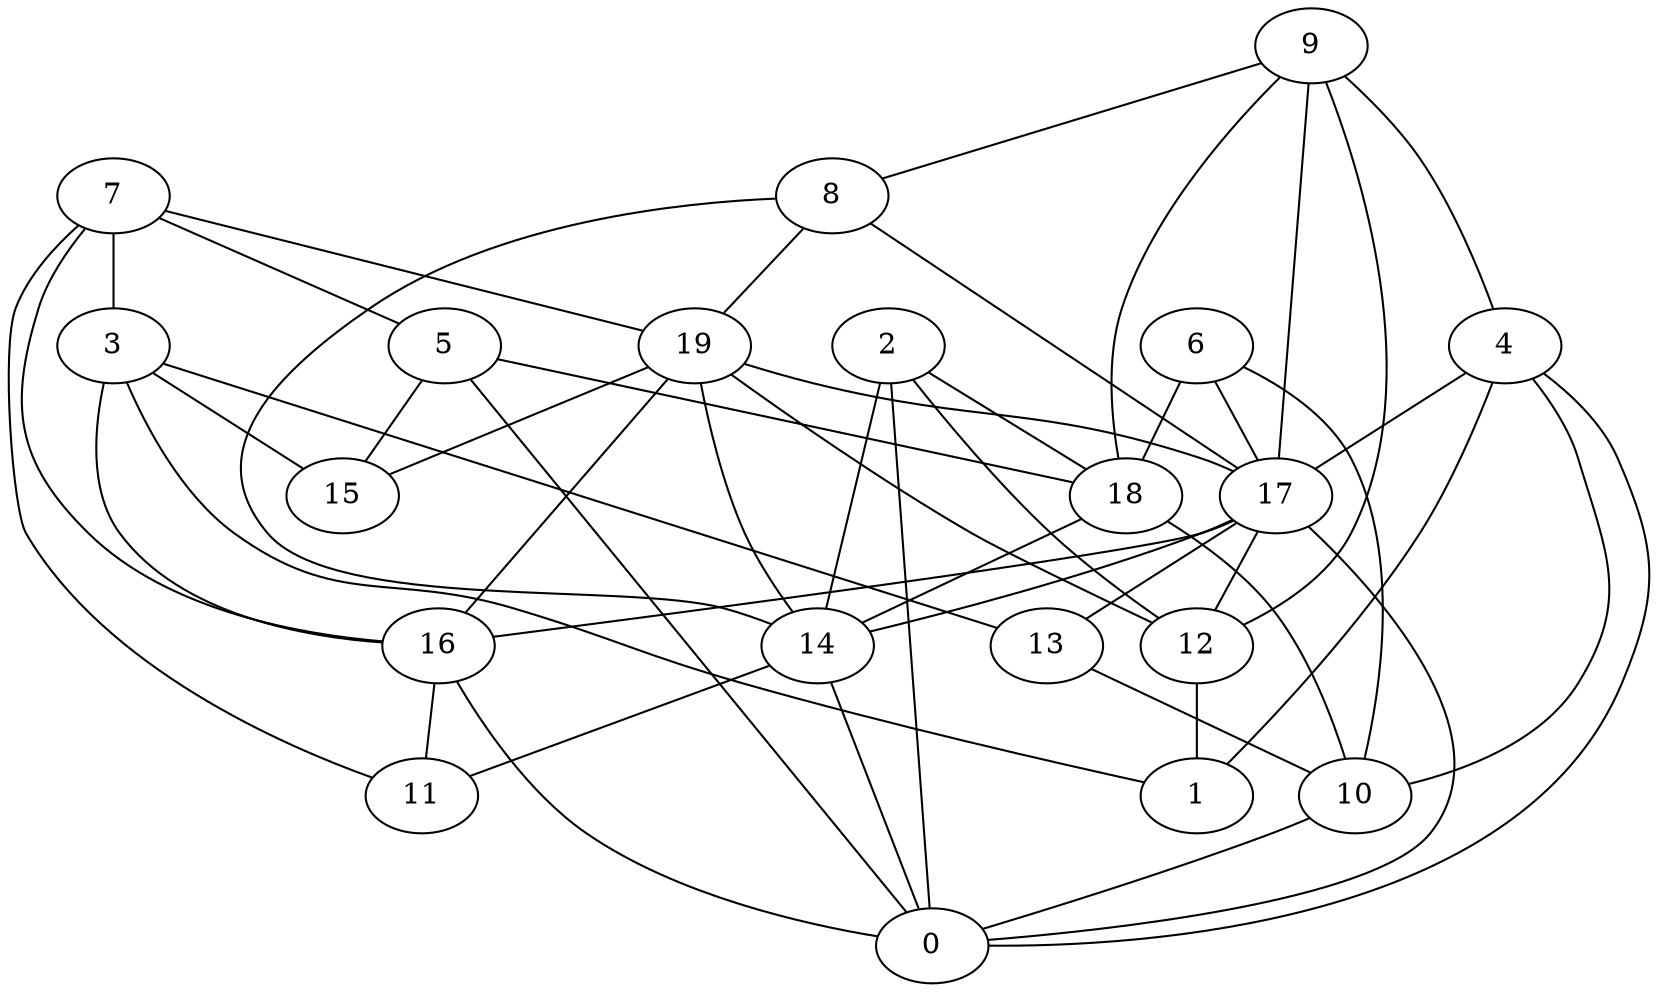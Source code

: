 digraph GG_graph {

subgraph G_graph {
edge [color = black]
"2" -> "14" [dir = none]
"2" -> "0" [dir = none]
"2" -> "12" [dir = none]
"6" -> "17" [dir = none]
"6" -> "10" [dir = none]
"6" -> "18" [dir = none]
"19" -> "15" [dir = none]
"19" -> "12" [dir = none]
"19" -> "17" [dir = none]
"19" -> "14" [dir = none]
"8" -> "17" [dir = none]
"8" -> "14" [dir = none]
"3" -> "1" [dir = none]
"3" -> "16" [dir = none]
"16" -> "11" [dir = none]
"16" -> "0" [dir = none]
"14" -> "0" [dir = none]
"5" -> "0" [dir = none]
"5" -> "15" [dir = none]
"9" -> "18" [dir = none]
"9" -> "17" [dir = none]
"9" -> "12" [dir = none]
"10" -> "0" [dir = none]
"12" -> "1" [dir = none]
"4" -> "17" [dir = none]
"4" -> "0" [dir = none]
"4" -> "10" [dir = none]
"17" -> "13" [dir = none]
"17" -> "0" [dir = none]
"17" -> "16" [dir = none]
"17" -> "14" [dir = none]
"17" -> "12" [dir = none]
"7" -> "5" [dir = none]
"7" -> "3" [dir = none]
"7" -> "19" [dir = none]
"7" -> "16" [dir = none]
"7" -> "11" [dir = none]
"13" -> "10" [dir = none]
"19" -> "16" [dir = none]
"3" -> "15" [dir = none]
"5" -> "18" [dir = none]
"2" -> "18" [dir = none]
"18" -> "14" [dir = none]
"9" -> "4" [dir = none]
"14" -> "11" [dir = none]
"3" -> "13" [dir = none]
"4" -> "1" [dir = none]
"8" -> "19" [dir = none]
"18" -> "10" [dir = none]
"9" -> "8" [dir = none]
}

}
